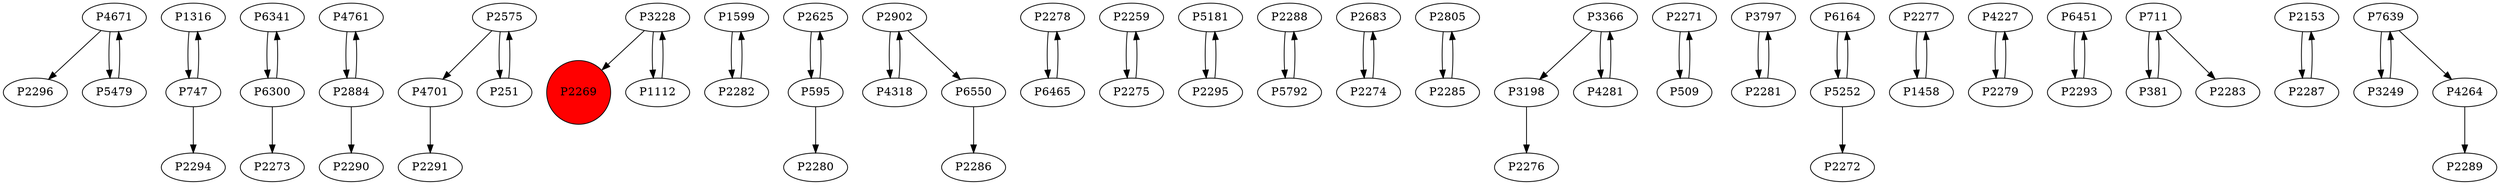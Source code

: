 digraph {
	P4671 -> P2296
	P1316 -> P747
	P6341 -> P6300
	P4761 -> P2884
	P2575 -> P4701
	P3228 -> P2269
	P1599 -> P2282
	P2625 -> P595
	P6550 -> P2286
	P6300 -> P6341
	P2278 -> P6465
	P595 -> P2625
	P2259 -> P2275
	P5181 -> P2295
	P4701 -> P2291
	P6300 -> P2273
	P2288 -> P5792
	P2683 -> P2274
	P2805 -> P2285
	P4671 -> P5479
	P3366 -> P3198
	P2271 -> P509
	P3797 -> P2281
	P3366 -> P4281
	P6465 -> P2278
	P5792 -> P2288
	P1112 -> P3228
	P2282 -> P1599
	P595 -> P2280
	P6164 -> P5252
	P5252 -> P6164
	P2277 -> P1458
	P2274 -> P2683
	P4227 -> P2279
	P2285 -> P2805
	P2884 -> P2290
	P1458 -> P2277
	P4318 -> P2902
	P2279 -> P4227
	P509 -> P2271
	P6451 -> P2293
	P2295 -> P5181
	P2281 -> P3797
	P3198 -> P2276
	P711 -> P381
	P2153 -> P2287
	P381 -> P711
	P5252 -> P2272
	P4264 -> P2289
	P2884 -> P4761
	P3228 -> P1112
	P2287 -> P2153
	P747 -> P2294
	P3249 -> P7639
	P5479 -> P4671
	P2275 -> P2259
	P251 -> P2575
	P4281 -> P3366
	P711 -> P2283
	P2902 -> P6550
	P2293 -> P6451
	P2902 -> P4318
	P7639 -> P3249
	P7639 -> P4264
	P747 -> P1316
	P2575 -> P251
	P2269 [shape=circle]
	P2269 [style=filled]
	P2269 [fillcolor=red]
}